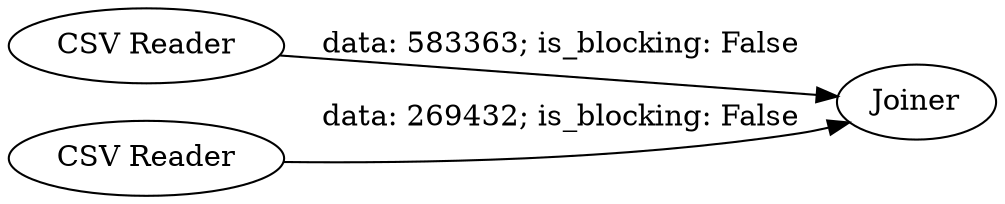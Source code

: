 digraph {
	"690856046703278714_5" [label=Joiner]
	"690856046703278714_3" [label="CSV Reader"]
	"690856046703278714_1" [label="CSV Reader"]
	"690856046703278714_3" -> "690856046703278714_5" [label="data: 583363; is_blocking: False"]
	"690856046703278714_1" -> "690856046703278714_5" [label="data: 269432; is_blocking: False"]
	rankdir=LR
}
